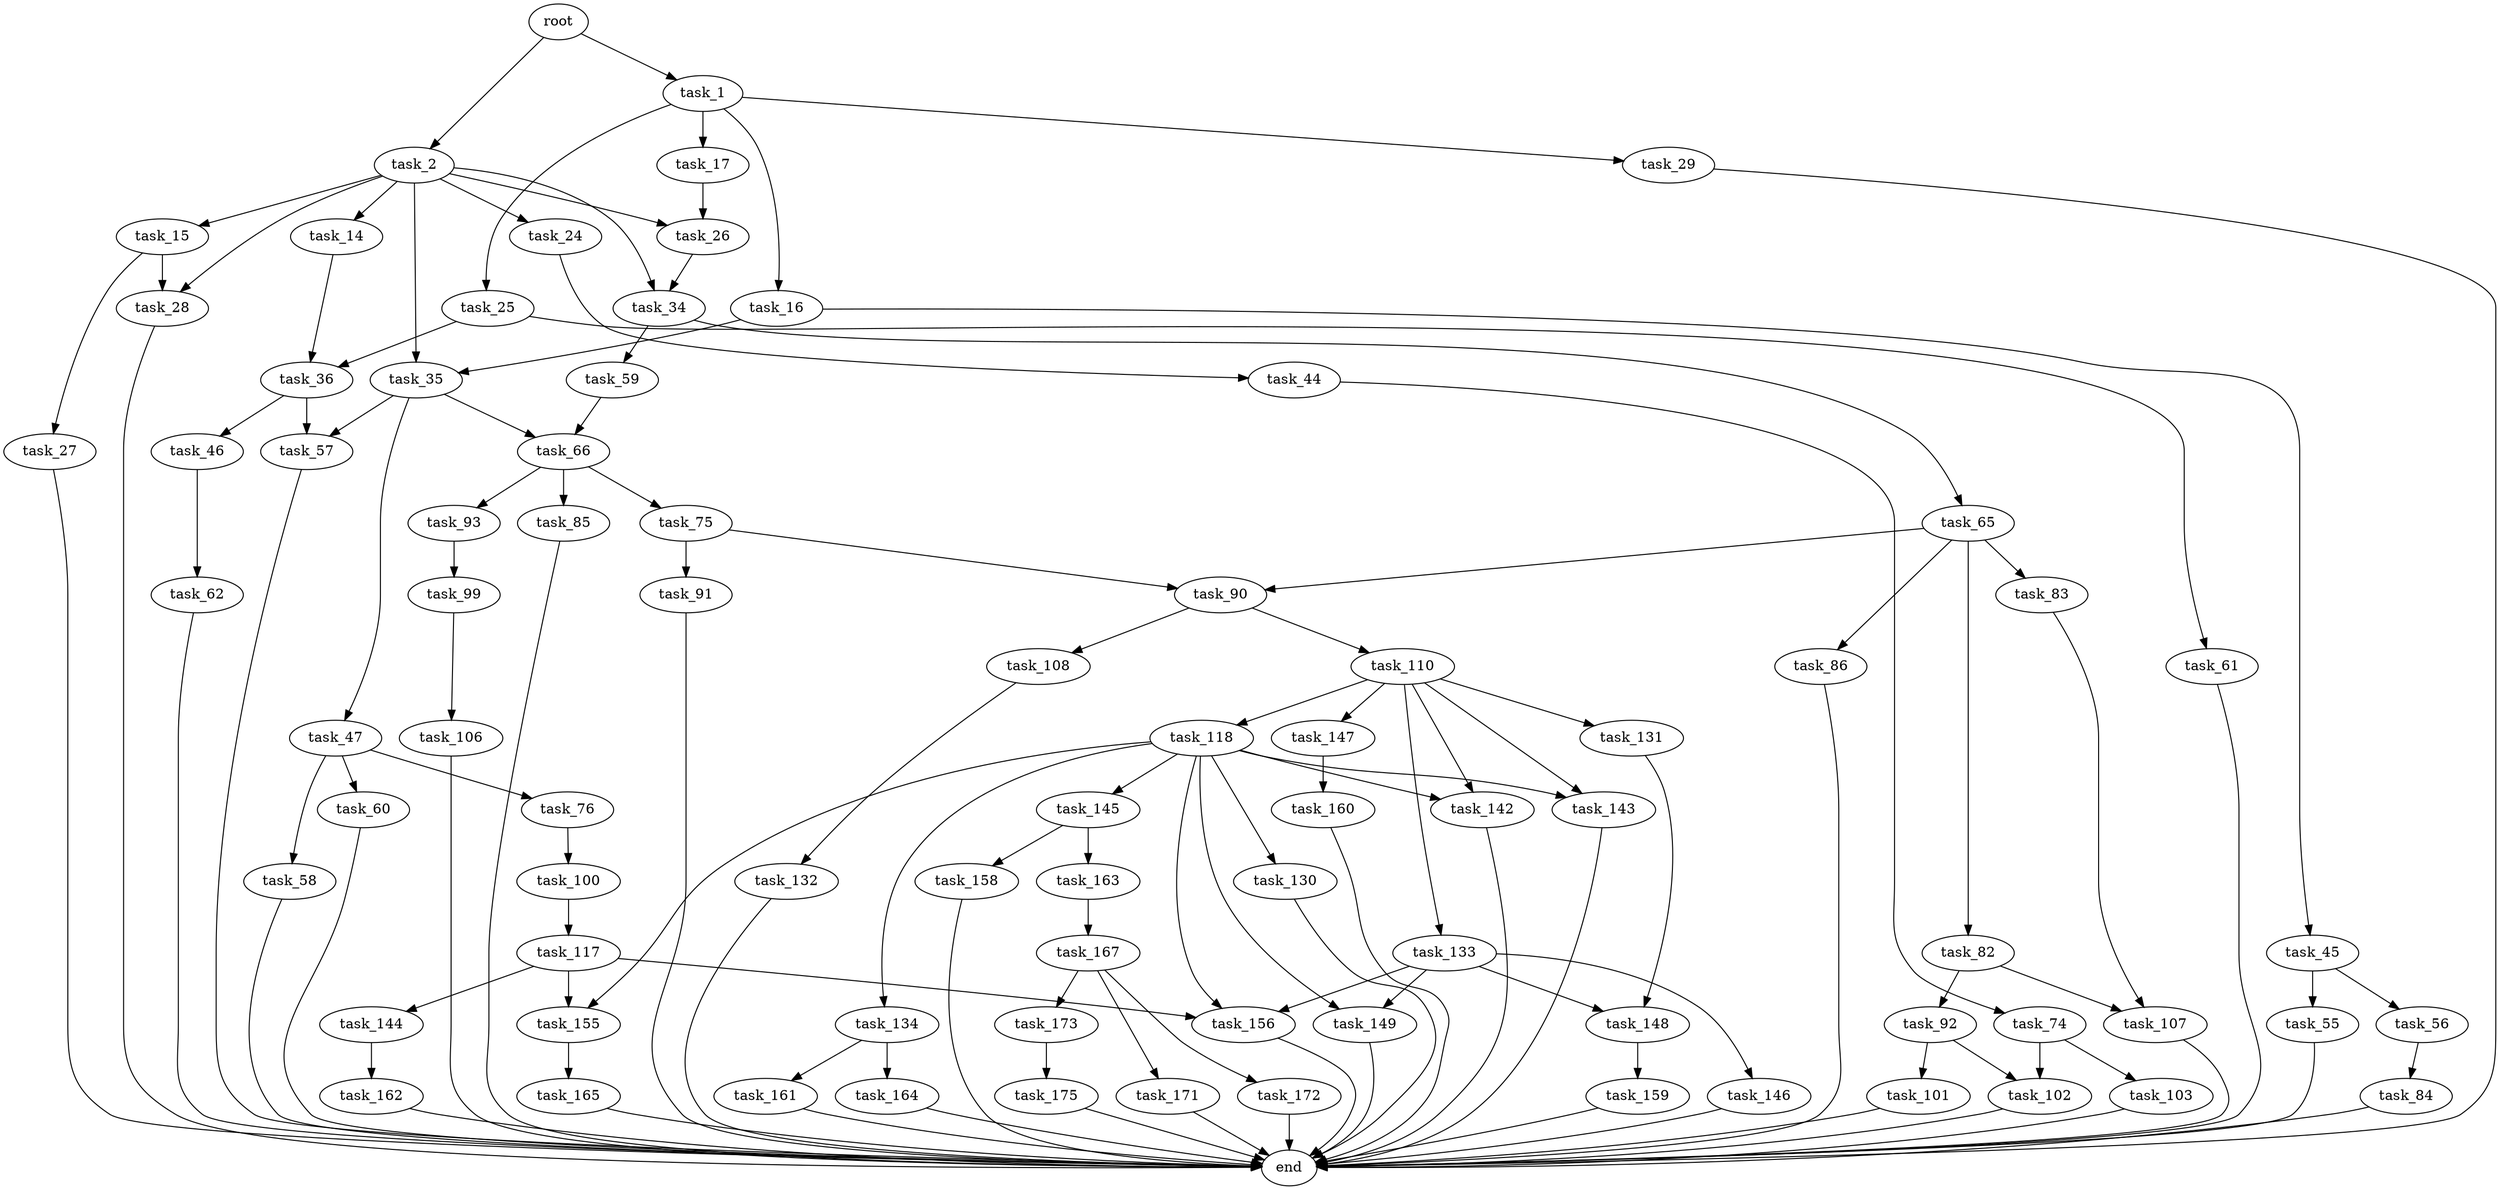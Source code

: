 digraph G {
  root [size="0.000000"];
  task_1 [size="134217728000.000000"];
  task_2 [size="130165854780.000000"];
  task_16 [size="2351435488.000000"];
  task_17 [size="479030562117.000000"];
  task_25 [size="24001746544.000000"];
  task_29 [size="1073741824000.000000"];
  task_14 [size="290217398112.000000"];
  task_15 [size="498366565607.000000"];
  task_24 [size="4691372426.000000"];
  task_26 [size="426655717203.000000"];
  task_28 [size="134217728000.000000"];
  task_34 [size="13022248932.000000"];
  task_35 [size="394191596084.000000"];
  task_36 [size="4443470508.000000"];
  task_27 [size="408183975213.000000"];
  task_45 [size="1246875717269.000000"];
  task_44 [size="880727592158.000000"];
  task_61 [size="859720557643.000000"];
  end [size="0.000000"];
  task_59 [size="1804422762.000000"];
  task_65 [size="9380683375.000000"];
  task_47 [size="1117321050752.000000"];
  task_57 [size="37177844512.000000"];
  task_66 [size="549755813888.000000"];
  task_46 [size="25455773116.000000"];
  task_74 [size="68719476736.000000"];
  task_55 [size="8589934592.000000"];
  task_56 [size="20828507564.000000"];
  task_62 [size="214980607311.000000"];
  task_58 [size="1073741824000.000000"];
  task_60 [size="2075589503.000000"];
  task_76 [size="12889307768.000000"];
  task_84 [size="2010759287.000000"];
  task_82 [size="416174775178.000000"];
  task_83 [size="14504709258.000000"];
  task_86 [size="8589934592.000000"];
  task_90 [size="147447701773.000000"];
  task_75 [size="164236788247.000000"];
  task_85 [size="231928233984.000000"];
  task_93 [size="36495392343.000000"];
  task_102 [size="363499271944.000000"];
  task_103 [size="549755813888.000000"];
  task_91 [size="388182990208.000000"];
  task_100 [size="68719476736.000000"];
  task_92 [size="38782445573.000000"];
  task_107 [size="28991029248.000000"];
  task_108 [size="134217728000.000000"];
  task_110 [size="112756971372.000000"];
  task_101 [size="549755813888.000000"];
  task_99 [size="34802425422.000000"];
  task_106 [size="101169574824.000000"];
  task_117 [size="1890083891.000000"];
  task_132 [size="125802004796.000000"];
  task_118 [size="4047608394.000000"];
  task_131 [size="1211089247884.000000"];
  task_133 [size="1196851336069.000000"];
  task_142 [size="42201678734.000000"];
  task_143 [size="231928233984.000000"];
  task_147 [size="231928233984.000000"];
  task_144 [size="134217728000.000000"];
  task_155 [size="1284238256.000000"];
  task_156 [size="2486691727.000000"];
  task_130 [size="18556415594.000000"];
  task_134 [size="49041412641.000000"];
  task_145 [size="11348503350.000000"];
  task_149 [size="175646828915.000000"];
  task_148 [size="15920844594.000000"];
  task_146 [size="28991029248.000000"];
  task_161 [size="782757789696.000000"];
  task_164 [size="166840695106.000000"];
  task_162 [size="1811425860.000000"];
  task_158 [size="368293445632.000000"];
  task_163 [size="364609046351.000000"];
  task_160 [size="21516642441.000000"];
  task_159 [size="33746769886.000000"];
  task_165 [size="98977899965.000000"];
  task_167 [size="33250608738.000000"];
  task_171 [size="100376453961.000000"];
  task_172 [size="549755813888.000000"];
  task_173 [size="60612594024.000000"];
  task_175 [size="782757789696.000000"];

  root -> task_1 [size="1.000000"];
  root -> task_2 [size="1.000000"];
  task_1 -> task_16 [size="209715200.000000"];
  task_1 -> task_17 [size="209715200.000000"];
  task_1 -> task_25 [size="209715200.000000"];
  task_1 -> task_29 [size="209715200.000000"];
  task_2 -> task_14 [size="134217728.000000"];
  task_2 -> task_15 [size="134217728.000000"];
  task_2 -> task_24 [size="134217728.000000"];
  task_2 -> task_26 [size="134217728.000000"];
  task_2 -> task_28 [size="134217728.000000"];
  task_2 -> task_34 [size="134217728.000000"];
  task_2 -> task_35 [size="134217728.000000"];
  task_16 -> task_35 [size="75497472.000000"];
  task_16 -> task_45 [size="75497472.000000"];
  task_17 -> task_26 [size="411041792.000000"];
  task_25 -> task_36 [size="411041792.000000"];
  task_25 -> task_61 [size="411041792.000000"];
  task_29 -> end [size="1.000000"];
  task_14 -> task_36 [size="301989888.000000"];
  task_15 -> task_27 [size="411041792.000000"];
  task_15 -> task_28 [size="411041792.000000"];
  task_24 -> task_44 [size="75497472.000000"];
  task_26 -> task_34 [size="838860800.000000"];
  task_28 -> end [size="1.000000"];
  task_34 -> task_59 [size="209715200.000000"];
  task_34 -> task_65 [size="209715200.000000"];
  task_35 -> task_47 [size="536870912.000000"];
  task_35 -> task_57 [size="536870912.000000"];
  task_35 -> task_66 [size="536870912.000000"];
  task_36 -> task_46 [size="134217728.000000"];
  task_36 -> task_57 [size="134217728.000000"];
  task_27 -> end [size="1.000000"];
  task_45 -> task_55 [size="838860800.000000"];
  task_45 -> task_56 [size="838860800.000000"];
  task_44 -> task_74 [size="838860800.000000"];
  task_61 -> end [size="1.000000"];
  task_59 -> task_66 [size="33554432.000000"];
  task_65 -> task_82 [size="33554432.000000"];
  task_65 -> task_83 [size="33554432.000000"];
  task_65 -> task_86 [size="33554432.000000"];
  task_65 -> task_90 [size="33554432.000000"];
  task_47 -> task_58 [size="679477248.000000"];
  task_47 -> task_60 [size="679477248.000000"];
  task_47 -> task_76 [size="679477248.000000"];
  task_57 -> end [size="1.000000"];
  task_66 -> task_75 [size="536870912.000000"];
  task_66 -> task_85 [size="536870912.000000"];
  task_66 -> task_93 [size="536870912.000000"];
  task_46 -> task_62 [size="838860800.000000"];
  task_74 -> task_102 [size="134217728.000000"];
  task_74 -> task_103 [size="134217728.000000"];
  task_55 -> end [size="1.000000"];
  task_56 -> task_84 [size="536870912.000000"];
  task_62 -> end [size="1.000000"];
  task_58 -> end [size="1.000000"];
  task_60 -> end [size="1.000000"];
  task_76 -> task_100 [size="411041792.000000"];
  task_84 -> end [size="1.000000"];
  task_82 -> task_92 [size="301989888.000000"];
  task_82 -> task_107 [size="301989888.000000"];
  task_83 -> task_107 [size="301989888.000000"];
  task_86 -> end [size="1.000000"];
  task_90 -> task_108 [size="209715200.000000"];
  task_90 -> task_110 [size="209715200.000000"];
  task_75 -> task_90 [size="411041792.000000"];
  task_75 -> task_91 [size="411041792.000000"];
  task_85 -> end [size="1.000000"];
  task_93 -> task_99 [size="33554432.000000"];
  task_102 -> end [size="1.000000"];
  task_103 -> end [size="1.000000"];
  task_91 -> end [size="1.000000"];
  task_100 -> task_117 [size="134217728.000000"];
  task_92 -> task_101 [size="33554432.000000"];
  task_92 -> task_102 [size="33554432.000000"];
  task_107 -> end [size="1.000000"];
  task_108 -> task_132 [size="209715200.000000"];
  task_110 -> task_118 [size="134217728.000000"];
  task_110 -> task_131 [size="134217728.000000"];
  task_110 -> task_133 [size="134217728.000000"];
  task_110 -> task_142 [size="134217728.000000"];
  task_110 -> task_143 [size="134217728.000000"];
  task_110 -> task_147 [size="134217728.000000"];
  task_101 -> end [size="1.000000"];
  task_99 -> task_106 [size="75497472.000000"];
  task_106 -> end [size="1.000000"];
  task_117 -> task_144 [size="75497472.000000"];
  task_117 -> task_155 [size="75497472.000000"];
  task_117 -> task_156 [size="75497472.000000"];
  task_132 -> end [size="1.000000"];
  task_118 -> task_130 [size="134217728.000000"];
  task_118 -> task_134 [size="134217728.000000"];
  task_118 -> task_142 [size="134217728.000000"];
  task_118 -> task_143 [size="134217728.000000"];
  task_118 -> task_145 [size="134217728.000000"];
  task_118 -> task_149 [size="134217728.000000"];
  task_118 -> task_155 [size="134217728.000000"];
  task_118 -> task_156 [size="134217728.000000"];
  task_131 -> task_148 [size="838860800.000000"];
  task_133 -> task_146 [size="838860800.000000"];
  task_133 -> task_148 [size="838860800.000000"];
  task_133 -> task_149 [size="838860800.000000"];
  task_133 -> task_156 [size="838860800.000000"];
  task_142 -> end [size="1.000000"];
  task_143 -> end [size="1.000000"];
  task_147 -> task_160 [size="301989888.000000"];
  task_144 -> task_162 [size="209715200.000000"];
  task_155 -> task_165 [size="75497472.000000"];
  task_156 -> end [size="1.000000"];
  task_130 -> end [size="1.000000"];
  task_134 -> task_161 [size="838860800.000000"];
  task_134 -> task_164 [size="838860800.000000"];
  task_145 -> task_158 [size="209715200.000000"];
  task_145 -> task_163 [size="209715200.000000"];
  task_149 -> end [size="1.000000"];
  task_148 -> task_159 [size="536870912.000000"];
  task_146 -> end [size="1.000000"];
  task_161 -> end [size="1.000000"];
  task_164 -> end [size="1.000000"];
  task_162 -> end [size="1.000000"];
  task_158 -> end [size="1.000000"];
  task_163 -> task_167 [size="301989888.000000"];
  task_160 -> end [size="1.000000"];
  task_159 -> end [size="1.000000"];
  task_165 -> end [size="1.000000"];
  task_167 -> task_171 [size="536870912.000000"];
  task_167 -> task_172 [size="536870912.000000"];
  task_167 -> task_173 [size="536870912.000000"];
  task_171 -> end [size="1.000000"];
  task_172 -> end [size="1.000000"];
  task_173 -> task_175 [size="134217728.000000"];
  task_175 -> end [size="1.000000"];
}

